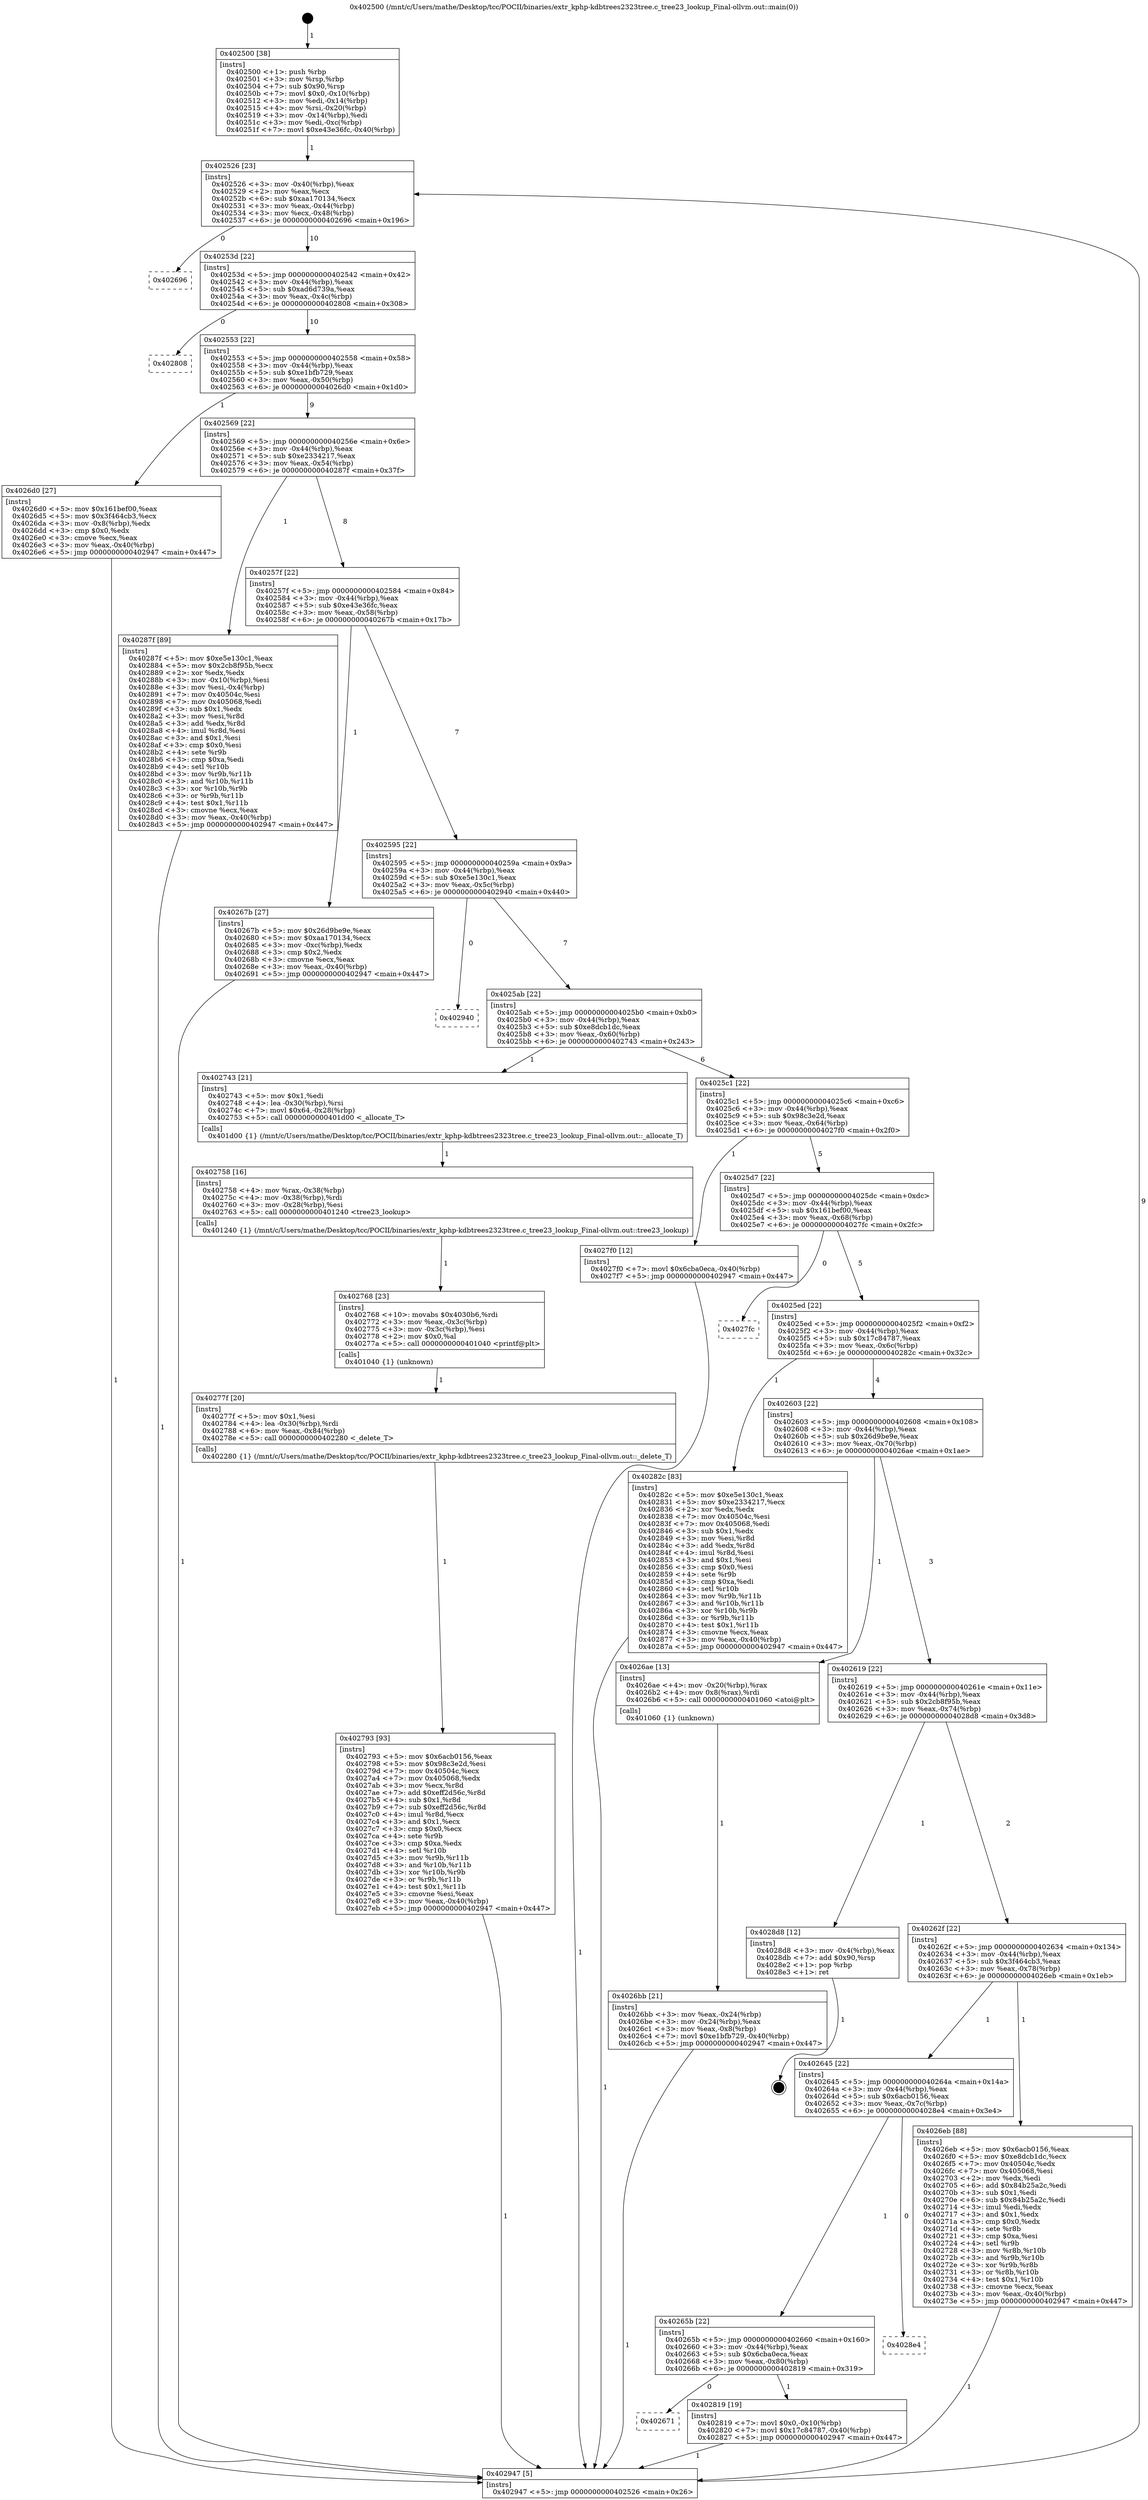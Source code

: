 digraph "0x402500" {
  label = "0x402500 (/mnt/c/Users/mathe/Desktop/tcc/POCII/binaries/extr_kphp-kdbtrees2323tree.c_tree23_lookup_Final-ollvm.out::main(0))"
  labelloc = "t"
  node[shape=record]

  Entry [label="",width=0.3,height=0.3,shape=circle,fillcolor=black,style=filled]
  "0x402526" [label="{
     0x402526 [23]\l
     | [instrs]\l
     &nbsp;&nbsp;0x402526 \<+3\>: mov -0x40(%rbp),%eax\l
     &nbsp;&nbsp;0x402529 \<+2\>: mov %eax,%ecx\l
     &nbsp;&nbsp;0x40252b \<+6\>: sub $0xaa170134,%ecx\l
     &nbsp;&nbsp;0x402531 \<+3\>: mov %eax,-0x44(%rbp)\l
     &nbsp;&nbsp;0x402534 \<+3\>: mov %ecx,-0x48(%rbp)\l
     &nbsp;&nbsp;0x402537 \<+6\>: je 0000000000402696 \<main+0x196\>\l
  }"]
  "0x402696" [label="{
     0x402696\l
  }", style=dashed]
  "0x40253d" [label="{
     0x40253d [22]\l
     | [instrs]\l
     &nbsp;&nbsp;0x40253d \<+5\>: jmp 0000000000402542 \<main+0x42\>\l
     &nbsp;&nbsp;0x402542 \<+3\>: mov -0x44(%rbp),%eax\l
     &nbsp;&nbsp;0x402545 \<+5\>: sub $0xad6d739a,%eax\l
     &nbsp;&nbsp;0x40254a \<+3\>: mov %eax,-0x4c(%rbp)\l
     &nbsp;&nbsp;0x40254d \<+6\>: je 0000000000402808 \<main+0x308\>\l
  }"]
  Exit [label="",width=0.3,height=0.3,shape=circle,fillcolor=black,style=filled,peripheries=2]
  "0x402808" [label="{
     0x402808\l
  }", style=dashed]
  "0x402553" [label="{
     0x402553 [22]\l
     | [instrs]\l
     &nbsp;&nbsp;0x402553 \<+5\>: jmp 0000000000402558 \<main+0x58\>\l
     &nbsp;&nbsp;0x402558 \<+3\>: mov -0x44(%rbp),%eax\l
     &nbsp;&nbsp;0x40255b \<+5\>: sub $0xe1bfb729,%eax\l
     &nbsp;&nbsp;0x402560 \<+3\>: mov %eax,-0x50(%rbp)\l
     &nbsp;&nbsp;0x402563 \<+6\>: je 00000000004026d0 \<main+0x1d0\>\l
  }"]
  "0x402671" [label="{
     0x402671\l
  }", style=dashed]
  "0x4026d0" [label="{
     0x4026d0 [27]\l
     | [instrs]\l
     &nbsp;&nbsp;0x4026d0 \<+5\>: mov $0x161bef00,%eax\l
     &nbsp;&nbsp;0x4026d5 \<+5\>: mov $0x3f464cb3,%ecx\l
     &nbsp;&nbsp;0x4026da \<+3\>: mov -0x8(%rbp),%edx\l
     &nbsp;&nbsp;0x4026dd \<+3\>: cmp $0x0,%edx\l
     &nbsp;&nbsp;0x4026e0 \<+3\>: cmove %ecx,%eax\l
     &nbsp;&nbsp;0x4026e3 \<+3\>: mov %eax,-0x40(%rbp)\l
     &nbsp;&nbsp;0x4026e6 \<+5\>: jmp 0000000000402947 \<main+0x447\>\l
  }"]
  "0x402569" [label="{
     0x402569 [22]\l
     | [instrs]\l
     &nbsp;&nbsp;0x402569 \<+5\>: jmp 000000000040256e \<main+0x6e\>\l
     &nbsp;&nbsp;0x40256e \<+3\>: mov -0x44(%rbp),%eax\l
     &nbsp;&nbsp;0x402571 \<+5\>: sub $0xe2334217,%eax\l
     &nbsp;&nbsp;0x402576 \<+3\>: mov %eax,-0x54(%rbp)\l
     &nbsp;&nbsp;0x402579 \<+6\>: je 000000000040287f \<main+0x37f\>\l
  }"]
  "0x402819" [label="{
     0x402819 [19]\l
     | [instrs]\l
     &nbsp;&nbsp;0x402819 \<+7\>: movl $0x0,-0x10(%rbp)\l
     &nbsp;&nbsp;0x402820 \<+7\>: movl $0x17c84787,-0x40(%rbp)\l
     &nbsp;&nbsp;0x402827 \<+5\>: jmp 0000000000402947 \<main+0x447\>\l
  }"]
  "0x40287f" [label="{
     0x40287f [89]\l
     | [instrs]\l
     &nbsp;&nbsp;0x40287f \<+5\>: mov $0xe5e130c1,%eax\l
     &nbsp;&nbsp;0x402884 \<+5\>: mov $0x2cb8f95b,%ecx\l
     &nbsp;&nbsp;0x402889 \<+2\>: xor %edx,%edx\l
     &nbsp;&nbsp;0x40288b \<+3\>: mov -0x10(%rbp),%esi\l
     &nbsp;&nbsp;0x40288e \<+3\>: mov %esi,-0x4(%rbp)\l
     &nbsp;&nbsp;0x402891 \<+7\>: mov 0x40504c,%esi\l
     &nbsp;&nbsp;0x402898 \<+7\>: mov 0x405068,%edi\l
     &nbsp;&nbsp;0x40289f \<+3\>: sub $0x1,%edx\l
     &nbsp;&nbsp;0x4028a2 \<+3\>: mov %esi,%r8d\l
     &nbsp;&nbsp;0x4028a5 \<+3\>: add %edx,%r8d\l
     &nbsp;&nbsp;0x4028a8 \<+4\>: imul %r8d,%esi\l
     &nbsp;&nbsp;0x4028ac \<+3\>: and $0x1,%esi\l
     &nbsp;&nbsp;0x4028af \<+3\>: cmp $0x0,%esi\l
     &nbsp;&nbsp;0x4028b2 \<+4\>: sete %r9b\l
     &nbsp;&nbsp;0x4028b6 \<+3\>: cmp $0xa,%edi\l
     &nbsp;&nbsp;0x4028b9 \<+4\>: setl %r10b\l
     &nbsp;&nbsp;0x4028bd \<+3\>: mov %r9b,%r11b\l
     &nbsp;&nbsp;0x4028c0 \<+3\>: and %r10b,%r11b\l
     &nbsp;&nbsp;0x4028c3 \<+3\>: xor %r10b,%r9b\l
     &nbsp;&nbsp;0x4028c6 \<+3\>: or %r9b,%r11b\l
     &nbsp;&nbsp;0x4028c9 \<+4\>: test $0x1,%r11b\l
     &nbsp;&nbsp;0x4028cd \<+3\>: cmovne %ecx,%eax\l
     &nbsp;&nbsp;0x4028d0 \<+3\>: mov %eax,-0x40(%rbp)\l
     &nbsp;&nbsp;0x4028d3 \<+5\>: jmp 0000000000402947 \<main+0x447\>\l
  }"]
  "0x40257f" [label="{
     0x40257f [22]\l
     | [instrs]\l
     &nbsp;&nbsp;0x40257f \<+5\>: jmp 0000000000402584 \<main+0x84\>\l
     &nbsp;&nbsp;0x402584 \<+3\>: mov -0x44(%rbp),%eax\l
     &nbsp;&nbsp;0x402587 \<+5\>: sub $0xe43e36fc,%eax\l
     &nbsp;&nbsp;0x40258c \<+3\>: mov %eax,-0x58(%rbp)\l
     &nbsp;&nbsp;0x40258f \<+6\>: je 000000000040267b \<main+0x17b\>\l
  }"]
  "0x40265b" [label="{
     0x40265b [22]\l
     | [instrs]\l
     &nbsp;&nbsp;0x40265b \<+5\>: jmp 0000000000402660 \<main+0x160\>\l
     &nbsp;&nbsp;0x402660 \<+3\>: mov -0x44(%rbp),%eax\l
     &nbsp;&nbsp;0x402663 \<+5\>: sub $0x6cba0eca,%eax\l
     &nbsp;&nbsp;0x402668 \<+3\>: mov %eax,-0x80(%rbp)\l
     &nbsp;&nbsp;0x40266b \<+6\>: je 0000000000402819 \<main+0x319\>\l
  }"]
  "0x40267b" [label="{
     0x40267b [27]\l
     | [instrs]\l
     &nbsp;&nbsp;0x40267b \<+5\>: mov $0x26d9be9e,%eax\l
     &nbsp;&nbsp;0x402680 \<+5\>: mov $0xaa170134,%ecx\l
     &nbsp;&nbsp;0x402685 \<+3\>: mov -0xc(%rbp),%edx\l
     &nbsp;&nbsp;0x402688 \<+3\>: cmp $0x2,%edx\l
     &nbsp;&nbsp;0x40268b \<+3\>: cmovne %ecx,%eax\l
     &nbsp;&nbsp;0x40268e \<+3\>: mov %eax,-0x40(%rbp)\l
     &nbsp;&nbsp;0x402691 \<+5\>: jmp 0000000000402947 \<main+0x447\>\l
  }"]
  "0x402595" [label="{
     0x402595 [22]\l
     | [instrs]\l
     &nbsp;&nbsp;0x402595 \<+5\>: jmp 000000000040259a \<main+0x9a\>\l
     &nbsp;&nbsp;0x40259a \<+3\>: mov -0x44(%rbp),%eax\l
     &nbsp;&nbsp;0x40259d \<+5\>: sub $0xe5e130c1,%eax\l
     &nbsp;&nbsp;0x4025a2 \<+3\>: mov %eax,-0x5c(%rbp)\l
     &nbsp;&nbsp;0x4025a5 \<+6\>: je 0000000000402940 \<main+0x440\>\l
  }"]
  "0x402947" [label="{
     0x402947 [5]\l
     | [instrs]\l
     &nbsp;&nbsp;0x402947 \<+5\>: jmp 0000000000402526 \<main+0x26\>\l
  }"]
  "0x402500" [label="{
     0x402500 [38]\l
     | [instrs]\l
     &nbsp;&nbsp;0x402500 \<+1\>: push %rbp\l
     &nbsp;&nbsp;0x402501 \<+3\>: mov %rsp,%rbp\l
     &nbsp;&nbsp;0x402504 \<+7\>: sub $0x90,%rsp\l
     &nbsp;&nbsp;0x40250b \<+7\>: movl $0x0,-0x10(%rbp)\l
     &nbsp;&nbsp;0x402512 \<+3\>: mov %edi,-0x14(%rbp)\l
     &nbsp;&nbsp;0x402515 \<+4\>: mov %rsi,-0x20(%rbp)\l
     &nbsp;&nbsp;0x402519 \<+3\>: mov -0x14(%rbp),%edi\l
     &nbsp;&nbsp;0x40251c \<+3\>: mov %edi,-0xc(%rbp)\l
     &nbsp;&nbsp;0x40251f \<+7\>: movl $0xe43e36fc,-0x40(%rbp)\l
  }"]
  "0x4028e4" [label="{
     0x4028e4\l
  }", style=dashed]
  "0x402940" [label="{
     0x402940\l
  }", style=dashed]
  "0x4025ab" [label="{
     0x4025ab [22]\l
     | [instrs]\l
     &nbsp;&nbsp;0x4025ab \<+5\>: jmp 00000000004025b0 \<main+0xb0\>\l
     &nbsp;&nbsp;0x4025b0 \<+3\>: mov -0x44(%rbp),%eax\l
     &nbsp;&nbsp;0x4025b3 \<+5\>: sub $0xe8dcb1dc,%eax\l
     &nbsp;&nbsp;0x4025b8 \<+3\>: mov %eax,-0x60(%rbp)\l
     &nbsp;&nbsp;0x4025bb \<+6\>: je 0000000000402743 \<main+0x243\>\l
  }"]
  "0x402793" [label="{
     0x402793 [93]\l
     | [instrs]\l
     &nbsp;&nbsp;0x402793 \<+5\>: mov $0x6acb0156,%eax\l
     &nbsp;&nbsp;0x402798 \<+5\>: mov $0x98c3e2d,%esi\l
     &nbsp;&nbsp;0x40279d \<+7\>: mov 0x40504c,%ecx\l
     &nbsp;&nbsp;0x4027a4 \<+7\>: mov 0x405068,%edx\l
     &nbsp;&nbsp;0x4027ab \<+3\>: mov %ecx,%r8d\l
     &nbsp;&nbsp;0x4027ae \<+7\>: add $0xeff2d56c,%r8d\l
     &nbsp;&nbsp;0x4027b5 \<+4\>: sub $0x1,%r8d\l
     &nbsp;&nbsp;0x4027b9 \<+7\>: sub $0xeff2d56c,%r8d\l
     &nbsp;&nbsp;0x4027c0 \<+4\>: imul %r8d,%ecx\l
     &nbsp;&nbsp;0x4027c4 \<+3\>: and $0x1,%ecx\l
     &nbsp;&nbsp;0x4027c7 \<+3\>: cmp $0x0,%ecx\l
     &nbsp;&nbsp;0x4027ca \<+4\>: sete %r9b\l
     &nbsp;&nbsp;0x4027ce \<+3\>: cmp $0xa,%edx\l
     &nbsp;&nbsp;0x4027d1 \<+4\>: setl %r10b\l
     &nbsp;&nbsp;0x4027d5 \<+3\>: mov %r9b,%r11b\l
     &nbsp;&nbsp;0x4027d8 \<+3\>: and %r10b,%r11b\l
     &nbsp;&nbsp;0x4027db \<+3\>: xor %r10b,%r9b\l
     &nbsp;&nbsp;0x4027de \<+3\>: or %r9b,%r11b\l
     &nbsp;&nbsp;0x4027e1 \<+4\>: test $0x1,%r11b\l
     &nbsp;&nbsp;0x4027e5 \<+3\>: cmovne %esi,%eax\l
     &nbsp;&nbsp;0x4027e8 \<+3\>: mov %eax,-0x40(%rbp)\l
     &nbsp;&nbsp;0x4027eb \<+5\>: jmp 0000000000402947 \<main+0x447\>\l
  }"]
  "0x402743" [label="{
     0x402743 [21]\l
     | [instrs]\l
     &nbsp;&nbsp;0x402743 \<+5\>: mov $0x1,%edi\l
     &nbsp;&nbsp;0x402748 \<+4\>: lea -0x30(%rbp),%rsi\l
     &nbsp;&nbsp;0x40274c \<+7\>: movl $0x64,-0x28(%rbp)\l
     &nbsp;&nbsp;0x402753 \<+5\>: call 0000000000401d00 \<_allocate_T\>\l
     | [calls]\l
     &nbsp;&nbsp;0x401d00 \{1\} (/mnt/c/Users/mathe/Desktop/tcc/POCII/binaries/extr_kphp-kdbtrees2323tree.c_tree23_lookup_Final-ollvm.out::_allocate_T)\l
  }"]
  "0x4025c1" [label="{
     0x4025c1 [22]\l
     | [instrs]\l
     &nbsp;&nbsp;0x4025c1 \<+5\>: jmp 00000000004025c6 \<main+0xc6\>\l
     &nbsp;&nbsp;0x4025c6 \<+3\>: mov -0x44(%rbp),%eax\l
     &nbsp;&nbsp;0x4025c9 \<+5\>: sub $0x98c3e2d,%eax\l
     &nbsp;&nbsp;0x4025ce \<+3\>: mov %eax,-0x64(%rbp)\l
     &nbsp;&nbsp;0x4025d1 \<+6\>: je 00000000004027f0 \<main+0x2f0\>\l
  }"]
  "0x40277f" [label="{
     0x40277f [20]\l
     | [instrs]\l
     &nbsp;&nbsp;0x40277f \<+5\>: mov $0x1,%esi\l
     &nbsp;&nbsp;0x402784 \<+4\>: lea -0x30(%rbp),%rdi\l
     &nbsp;&nbsp;0x402788 \<+6\>: mov %eax,-0x84(%rbp)\l
     &nbsp;&nbsp;0x40278e \<+5\>: call 0000000000402280 \<_delete_T\>\l
     | [calls]\l
     &nbsp;&nbsp;0x402280 \{1\} (/mnt/c/Users/mathe/Desktop/tcc/POCII/binaries/extr_kphp-kdbtrees2323tree.c_tree23_lookup_Final-ollvm.out::_delete_T)\l
  }"]
  "0x4027f0" [label="{
     0x4027f0 [12]\l
     | [instrs]\l
     &nbsp;&nbsp;0x4027f0 \<+7\>: movl $0x6cba0eca,-0x40(%rbp)\l
     &nbsp;&nbsp;0x4027f7 \<+5\>: jmp 0000000000402947 \<main+0x447\>\l
  }"]
  "0x4025d7" [label="{
     0x4025d7 [22]\l
     | [instrs]\l
     &nbsp;&nbsp;0x4025d7 \<+5\>: jmp 00000000004025dc \<main+0xdc\>\l
     &nbsp;&nbsp;0x4025dc \<+3\>: mov -0x44(%rbp),%eax\l
     &nbsp;&nbsp;0x4025df \<+5\>: sub $0x161bef00,%eax\l
     &nbsp;&nbsp;0x4025e4 \<+3\>: mov %eax,-0x68(%rbp)\l
     &nbsp;&nbsp;0x4025e7 \<+6\>: je 00000000004027fc \<main+0x2fc\>\l
  }"]
  "0x402768" [label="{
     0x402768 [23]\l
     | [instrs]\l
     &nbsp;&nbsp;0x402768 \<+10\>: movabs $0x4030b6,%rdi\l
     &nbsp;&nbsp;0x402772 \<+3\>: mov %eax,-0x3c(%rbp)\l
     &nbsp;&nbsp;0x402775 \<+3\>: mov -0x3c(%rbp),%esi\l
     &nbsp;&nbsp;0x402778 \<+2\>: mov $0x0,%al\l
     &nbsp;&nbsp;0x40277a \<+5\>: call 0000000000401040 \<printf@plt\>\l
     | [calls]\l
     &nbsp;&nbsp;0x401040 \{1\} (unknown)\l
  }"]
  "0x4027fc" [label="{
     0x4027fc\l
  }", style=dashed]
  "0x4025ed" [label="{
     0x4025ed [22]\l
     | [instrs]\l
     &nbsp;&nbsp;0x4025ed \<+5\>: jmp 00000000004025f2 \<main+0xf2\>\l
     &nbsp;&nbsp;0x4025f2 \<+3\>: mov -0x44(%rbp),%eax\l
     &nbsp;&nbsp;0x4025f5 \<+5\>: sub $0x17c84787,%eax\l
     &nbsp;&nbsp;0x4025fa \<+3\>: mov %eax,-0x6c(%rbp)\l
     &nbsp;&nbsp;0x4025fd \<+6\>: je 000000000040282c \<main+0x32c\>\l
  }"]
  "0x402758" [label="{
     0x402758 [16]\l
     | [instrs]\l
     &nbsp;&nbsp;0x402758 \<+4\>: mov %rax,-0x38(%rbp)\l
     &nbsp;&nbsp;0x40275c \<+4\>: mov -0x38(%rbp),%rdi\l
     &nbsp;&nbsp;0x402760 \<+3\>: mov -0x28(%rbp),%esi\l
     &nbsp;&nbsp;0x402763 \<+5\>: call 0000000000401240 \<tree23_lookup\>\l
     | [calls]\l
     &nbsp;&nbsp;0x401240 \{1\} (/mnt/c/Users/mathe/Desktop/tcc/POCII/binaries/extr_kphp-kdbtrees2323tree.c_tree23_lookup_Final-ollvm.out::tree23_lookup)\l
  }"]
  "0x40282c" [label="{
     0x40282c [83]\l
     | [instrs]\l
     &nbsp;&nbsp;0x40282c \<+5\>: mov $0xe5e130c1,%eax\l
     &nbsp;&nbsp;0x402831 \<+5\>: mov $0xe2334217,%ecx\l
     &nbsp;&nbsp;0x402836 \<+2\>: xor %edx,%edx\l
     &nbsp;&nbsp;0x402838 \<+7\>: mov 0x40504c,%esi\l
     &nbsp;&nbsp;0x40283f \<+7\>: mov 0x405068,%edi\l
     &nbsp;&nbsp;0x402846 \<+3\>: sub $0x1,%edx\l
     &nbsp;&nbsp;0x402849 \<+3\>: mov %esi,%r8d\l
     &nbsp;&nbsp;0x40284c \<+3\>: add %edx,%r8d\l
     &nbsp;&nbsp;0x40284f \<+4\>: imul %r8d,%esi\l
     &nbsp;&nbsp;0x402853 \<+3\>: and $0x1,%esi\l
     &nbsp;&nbsp;0x402856 \<+3\>: cmp $0x0,%esi\l
     &nbsp;&nbsp;0x402859 \<+4\>: sete %r9b\l
     &nbsp;&nbsp;0x40285d \<+3\>: cmp $0xa,%edi\l
     &nbsp;&nbsp;0x402860 \<+4\>: setl %r10b\l
     &nbsp;&nbsp;0x402864 \<+3\>: mov %r9b,%r11b\l
     &nbsp;&nbsp;0x402867 \<+3\>: and %r10b,%r11b\l
     &nbsp;&nbsp;0x40286a \<+3\>: xor %r10b,%r9b\l
     &nbsp;&nbsp;0x40286d \<+3\>: or %r9b,%r11b\l
     &nbsp;&nbsp;0x402870 \<+4\>: test $0x1,%r11b\l
     &nbsp;&nbsp;0x402874 \<+3\>: cmovne %ecx,%eax\l
     &nbsp;&nbsp;0x402877 \<+3\>: mov %eax,-0x40(%rbp)\l
     &nbsp;&nbsp;0x40287a \<+5\>: jmp 0000000000402947 \<main+0x447\>\l
  }"]
  "0x402603" [label="{
     0x402603 [22]\l
     | [instrs]\l
     &nbsp;&nbsp;0x402603 \<+5\>: jmp 0000000000402608 \<main+0x108\>\l
     &nbsp;&nbsp;0x402608 \<+3\>: mov -0x44(%rbp),%eax\l
     &nbsp;&nbsp;0x40260b \<+5\>: sub $0x26d9be9e,%eax\l
     &nbsp;&nbsp;0x402610 \<+3\>: mov %eax,-0x70(%rbp)\l
     &nbsp;&nbsp;0x402613 \<+6\>: je 00000000004026ae \<main+0x1ae\>\l
  }"]
  "0x402645" [label="{
     0x402645 [22]\l
     | [instrs]\l
     &nbsp;&nbsp;0x402645 \<+5\>: jmp 000000000040264a \<main+0x14a\>\l
     &nbsp;&nbsp;0x40264a \<+3\>: mov -0x44(%rbp),%eax\l
     &nbsp;&nbsp;0x40264d \<+5\>: sub $0x6acb0156,%eax\l
     &nbsp;&nbsp;0x402652 \<+3\>: mov %eax,-0x7c(%rbp)\l
     &nbsp;&nbsp;0x402655 \<+6\>: je 00000000004028e4 \<main+0x3e4\>\l
  }"]
  "0x4026ae" [label="{
     0x4026ae [13]\l
     | [instrs]\l
     &nbsp;&nbsp;0x4026ae \<+4\>: mov -0x20(%rbp),%rax\l
     &nbsp;&nbsp;0x4026b2 \<+4\>: mov 0x8(%rax),%rdi\l
     &nbsp;&nbsp;0x4026b6 \<+5\>: call 0000000000401060 \<atoi@plt\>\l
     | [calls]\l
     &nbsp;&nbsp;0x401060 \{1\} (unknown)\l
  }"]
  "0x402619" [label="{
     0x402619 [22]\l
     | [instrs]\l
     &nbsp;&nbsp;0x402619 \<+5\>: jmp 000000000040261e \<main+0x11e\>\l
     &nbsp;&nbsp;0x40261e \<+3\>: mov -0x44(%rbp),%eax\l
     &nbsp;&nbsp;0x402621 \<+5\>: sub $0x2cb8f95b,%eax\l
     &nbsp;&nbsp;0x402626 \<+3\>: mov %eax,-0x74(%rbp)\l
     &nbsp;&nbsp;0x402629 \<+6\>: je 00000000004028d8 \<main+0x3d8\>\l
  }"]
  "0x4026bb" [label="{
     0x4026bb [21]\l
     | [instrs]\l
     &nbsp;&nbsp;0x4026bb \<+3\>: mov %eax,-0x24(%rbp)\l
     &nbsp;&nbsp;0x4026be \<+3\>: mov -0x24(%rbp),%eax\l
     &nbsp;&nbsp;0x4026c1 \<+3\>: mov %eax,-0x8(%rbp)\l
     &nbsp;&nbsp;0x4026c4 \<+7\>: movl $0xe1bfb729,-0x40(%rbp)\l
     &nbsp;&nbsp;0x4026cb \<+5\>: jmp 0000000000402947 \<main+0x447\>\l
  }"]
  "0x4026eb" [label="{
     0x4026eb [88]\l
     | [instrs]\l
     &nbsp;&nbsp;0x4026eb \<+5\>: mov $0x6acb0156,%eax\l
     &nbsp;&nbsp;0x4026f0 \<+5\>: mov $0xe8dcb1dc,%ecx\l
     &nbsp;&nbsp;0x4026f5 \<+7\>: mov 0x40504c,%edx\l
     &nbsp;&nbsp;0x4026fc \<+7\>: mov 0x405068,%esi\l
     &nbsp;&nbsp;0x402703 \<+2\>: mov %edx,%edi\l
     &nbsp;&nbsp;0x402705 \<+6\>: add $0x84b25a2c,%edi\l
     &nbsp;&nbsp;0x40270b \<+3\>: sub $0x1,%edi\l
     &nbsp;&nbsp;0x40270e \<+6\>: sub $0x84b25a2c,%edi\l
     &nbsp;&nbsp;0x402714 \<+3\>: imul %edi,%edx\l
     &nbsp;&nbsp;0x402717 \<+3\>: and $0x1,%edx\l
     &nbsp;&nbsp;0x40271a \<+3\>: cmp $0x0,%edx\l
     &nbsp;&nbsp;0x40271d \<+4\>: sete %r8b\l
     &nbsp;&nbsp;0x402721 \<+3\>: cmp $0xa,%esi\l
     &nbsp;&nbsp;0x402724 \<+4\>: setl %r9b\l
     &nbsp;&nbsp;0x402728 \<+3\>: mov %r8b,%r10b\l
     &nbsp;&nbsp;0x40272b \<+3\>: and %r9b,%r10b\l
     &nbsp;&nbsp;0x40272e \<+3\>: xor %r9b,%r8b\l
     &nbsp;&nbsp;0x402731 \<+3\>: or %r8b,%r10b\l
     &nbsp;&nbsp;0x402734 \<+4\>: test $0x1,%r10b\l
     &nbsp;&nbsp;0x402738 \<+3\>: cmovne %ecx,%eax\l
     &nbsp;&nbsp;0x40273b \<+3\>: mov %eax,-0x40(%rbp)\l
     &nbsp;&nbsp;0x40273e \<+5\>: jmp 0000000000402947 \<main+0x447\>\l
  }"]
  "0x4028d8" [label="{
     0x4028d8 [12]\l
     | [instrs]\l
     &nbsp;&nbsp;0x4028d8 \<+3\>: mov -0x4(%rbp),%eax\l
     &nbsp;&nbsp;0x4028db \<+7\>: add $0x90,%rsp\l
     &nbsp;&nbsp;0x4028e2 \<+1\>: pop %rbp\l
     &nbsp;&nbsp;0x4028e3 \<+1\>: ret\l
  }"]
  "0x40262f" [label="{
     0x40262f [22]\l
     | [instrs]\l
     &nbsp;&nbsp;0x40262f \<+5\>: jmp 0000000000402634 \<main+0x134\>\l
     &nbsp;&nbsp;0x402634 \<+3\>: mov -0x44(%rbp),%eax\l
     &nbsp;&nbsp;0x402637 \<+5\>: sub $0x3f464cb3,%eax\l
     &nbsp;&nbsp;0x40263c \<+3\>: mov %eax,-0x78(%rbp)\l
     &nbsp;&nbsp;0x40263f \<+6\>: je 00000000004026eb \<main+0x1eb\>\l
  }"]
  Entry -> "0x402500" [label=" 1"]
  "0x402526" -> "0x402696" [label=" 0"]
  "0x402526" -> "0x40253d" [label=" 10"]
  "0x4028d8" -> Exit [label=" 1"]
  "0x40253d" -> "0x402808" [label=" 0"]
  "0x40253d" -> "0x402553" [label=" 10"]
  "0x40287f" -> "0x402947" [label=" 1"]
  "0x402553" -> "0x4026d0" [label=" 1"]
  "0x402553" -> "0x402569" [label=" 9"]
  "0x40282c" -> "0x402947" [label=" 1"]
  "0x402569" -> "0x40287f" [label=" 1"]
  "0x402569" -> "0x40257f" [label=" 8"]
  "0x402819" -> "0x402947" [label=" 1"]
  "0x40257f" -> "0x40267b" [label=" 1"]
  "0x40257f" -> "0x402595" [label=" 7"]
  "0x40267b" -> "0x402947" [label=" 1"]
  "0x402500" -> "0x402526" [label=" 1"]
  "0x402947" -> "0x402526" [label=" 9"]
  "0x40265b" -> "0x402819" [label=" 1"]
  "0x402595" -> "0x402940" [label=" 0"]
  "0x402595" -> "0x4025ab" [label=" 7"]
  "0x40265b" -> "0x402671" [label=" 0"]
  "0x4025ab" -> "0x402743" [label=" 1"]
  "0x4025ab" -> "0x4025c1" [label=" 6"]
  "0x402645" -> "0x4028e4" [label=" 0"]
  "0x4025c1" -> "0x4027f0" [label=" 1"]
  "0x4025c1" -> "0x4025d7" [label=" 5"]
  "0x402645" -> "0x40265b" [label=" 1"]
  "0x4025d7" -> "0x4027fc" [label=" 0"]
  "0x4025d7" -> "0x4025ed" [label=" 5"]
  "0x4027f0" -> "0x402947" [label=" 1"]
  "0x4025ed" -> "0x40282c" [label=" 1"]
  "0x4025ed" -> "0x402603" [label=" 4"]
  "0x402793" -> "0x402947" [label=" 1"]
  "0x402603" -> "0x4026ae" [label=" 1"]
  "0x402603" -> "0x402619" [label=" 3"]
  "0x4026ae" -> "0x4026bb" [label=" 1"]
  "0x4026bb" -> "0x402947" [label=" 1"]
  "0x4026d0" -> "0x402947" [label=" 1"]
  "0x40277f" -> "0x402793" [label=" 1"]
  "0x402619" -> "0x4028d8" [label=" 1"]
  "0x402619" -> "0x40262f" [label=" 2"]
  "0x402768" -> "0x40277f" [label=" 1"]
  "0x40262f" -> "0x4026eb" [label=" 1"]
  "0x40262f" -> "0x402645" [label=" 1"]
  "0x4026eb" -> "0x402947" [label=" 1"]
  "0x402743" -> "0x402758" [label=" 1"]
  "0x402758" -> "0x402768" [label=" 1"]
}

